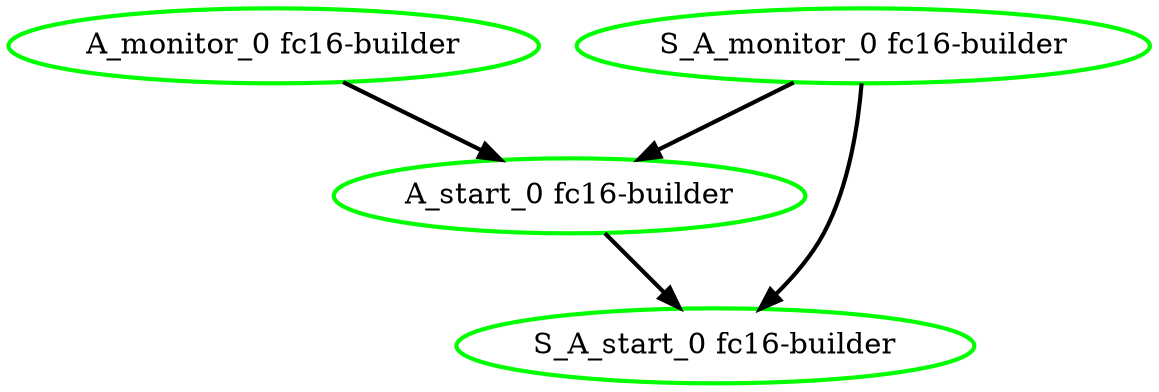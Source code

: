  digraph "g" {
"A_monitor_0 fc16-builder" -> "A_start_0 fc16-builder" [ style = bold]
"A_monitor_0 fc16-builder" [ style=bold color="green" fontcolor="black"]
"A_start_0 fc16-builder" -> "S_A_start_0 fc16-builder" [ style = bold]
"A_start_0 fc16-builder" [ style=bold color="green" fontcolor="black"]
"S_A_monitor_0 fc16-builder" -> "A_start_0 fc16-builder" [ style = bold]
"S_A_monitor_0 fc16-builder" -> "S_A_start_0 fc16-builder" [ style = bold]
"S_A_monitor_0 fc16-builder" [ style=bold color="green" fontcolor="black"]
"S_A_start_0 fc16-builder" [ style=bold color="green" fontcolor="black"]
}

